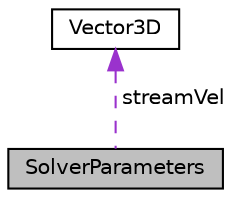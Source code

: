 digraph "SolverParameters"
{
  edge [fontname="Helvetica",fontsize="10",labelfontname="Helvetica",labelfontsize="10"];
  node [fontname="Helvetica",fontsize="10",shape=record];
  Node1 [label="SolverParameters",height=0.2,width=0.4,color="black", fillcolor="grey75", style="filled", fontcolor="black"];
  Node2 -> Node1 [dir="back",color="darkorchid3",fontsize="10",style="dashed",label=" streamVel" ];
  Node2 [label="Vector3D",height=0.2,width=0.4,color="black", fillcolor="white", style="filled",URL="$class_vector3_d.html",tooltip="Класс, реализующий трехмерный вектор с double-компонентами "];
}

